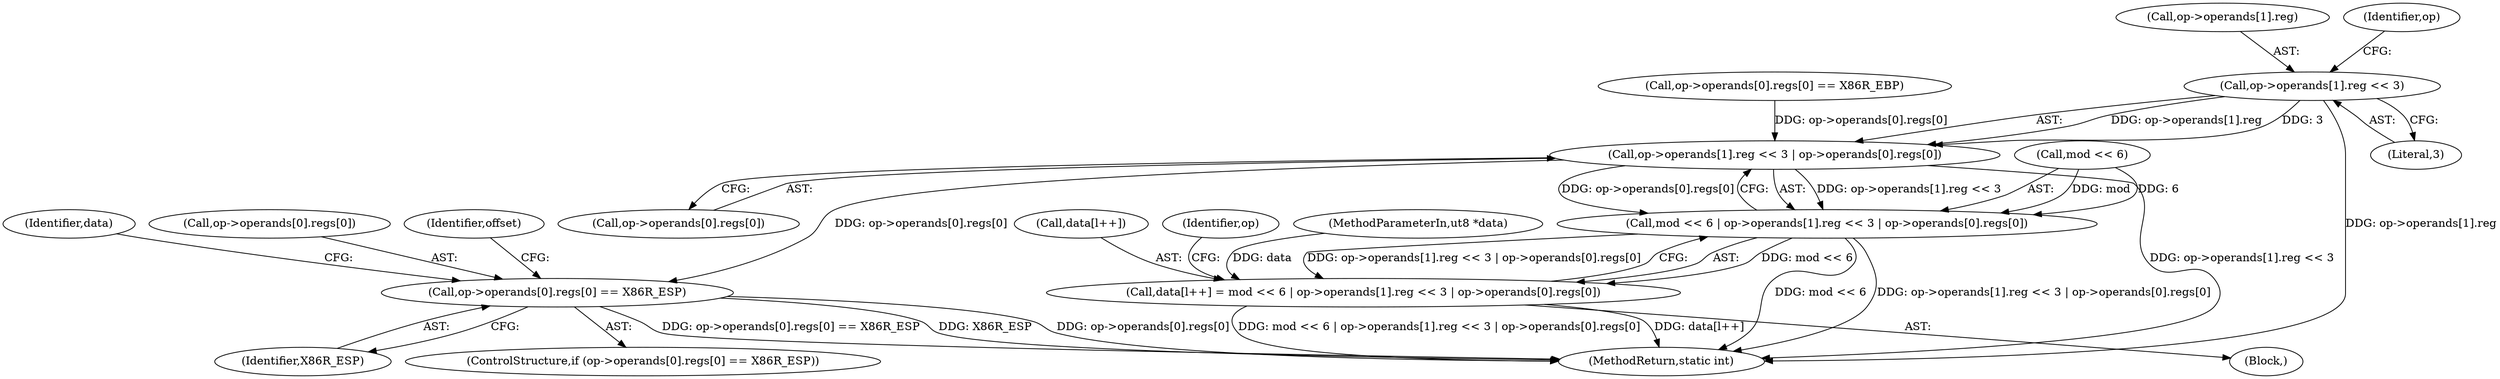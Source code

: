 digraph "0_radare2_f17bfd9f1da05f30f23a4dd05e9d2363e1406948@API" {
"1001911" [label="(Call,op->operands[1].reg << 3)"];
"1001910" [label="(Call,op->operands[1].reg << 3 | op->operands[0].regs[0])"];
"1001906" [label="(Call,mod << 6 | op->operands[1].reg << 3 | op->operands[0].regs[0])"];
"1001901" [label="(Call,data[l++] = mod << 6 | op->operands[1].reg << 3 | op->operands[0].regs[0])"];
"1001930" [label="(Call,op->operands[0].regs[0] == X86R_ESP)"];
"1001910" [label="(Call,op->operands[1].reg << 3 | op->operands[0].regs[0])"];
"1001907" [label="(Call,mod << 6)"];
"1003216" [label="(MethodReturn,static int)"];
"1001944" [label="(Identifier,data)"];
"1001935" [label="(Identifier,op)"];
"1001919" [label="(Literal,3)"];
"1000104" [label="(MethodParameterIn,ut8 *data)"];
"1001906" [label="(Call,mod << 6 | op->operands[1].reg << 3 | op->operands[0].regs[0])"];
"1001920" [label="(Call,op->operands[0].regs[0])"];
"1001886" [label="(Call,op->operands[0].regs[0] == X86R_EBP)"];
"1001811" [label="(Block,)"];
"1001931" [label="(Call,op->operands[0].regs[0])"];
"1001930" [label="(Call,op->operands[0].regs[0] == X86R_ESP)"];
"1001940" [label="(Identifier,X86R_ESP)"];
"1001911" [label="(Call,op->operands[1].reg << 3)"];
"1001912" [label="(Call,op->operands[1].reg)"];
"1001902" [label="(Call,data[l++])"];
"1001929" [label="(ControlStructure,if (op->operands[0].regs[0] == X86R_ESP))"];
"1001901" [label="(Call,data[l++] = mod << 6 | op->operands[1].reg << 3 | op->operands[0].regs[0])"];
"1001949" [label="(Identifier,offset)"];
"1001924" [label="(Identifier,op)"];
"1001911" -> "1001910"  [label="AST: "];
"1001911" -> "1001919"  [label="CFG: "];
"1001912" -> "1001911"  [label="AST: "];
"1001919" -> "1001911"  [label="AST: "];
"1001924" -> "1001911"  [label="CFG: "];
"1001911" -> "1003216"  [label="DDG: op->operands[1].reg"];
"1001911" -> "1001910"  [label="DDG: op->operands[1].reg"];
"1001911" -> "1001910"  [label="DDG: 3"];
"1001910" -> "1001906"  [label="AST: "];
"1001910" -> "1001920"  [label="CFG: "];
"1001920" -> "1001910"  [label="AST: "];
"1001906" -> "1001910"  [label="CFG: "];
"1001910" -> "1003216"  [label="DDG: op->operands[1].reg << 3"];
"1001910" -> "1001906"  [label="DDG: op->operands[1].reg << 3"];
"1001910" -> "1001906"  [label="DDG: op->operands[0].regs[0]"];
"1001886" -> "1001910"  [label="DDG: op->operands[0].regs[0]"];
"1001910" -> "1001930"  [label="DDG: op->operands[0].regs[0]"];
"1001906" -> "1001901"  [label="AST: "];
"1001907" -> "1001906"  [label="AST: "];
"1001901" -> "1001906"  [label="CFG: "];
"1001906" -> "1003216"  [label="DDG: mod << 6"];
"1001906" -> "1003216"  [label="DDG: op->operands[1].reg << 3 | op->operands[0].regs[0]"];
"1001906" -> "1001901"  [label="DDG: mod << 6"];
"1001906" -> "1001901"  [label="DDG: op->operands[1].reg << 3 | op->operands[0].regs[0]"];
"1001907" -> "1001906"  [label="DDG: mod"];
"1001907" -> "1001906"  [label="DDG: 6"];
"1001901" -> "1001811"  [label="AST: "];
"1001902" -> "1001901"  [label="AST: "];
"1001935" -> "1001901"  [label="CFG: "];
"1001901" -> "1003216"  [label="DDG: data[l++]"];
"1001901" -> "1003216"  [label="DDG: mod << 6 | op->operands[1].reg << 3 | op->operands[0].regs[0]"];
"1000104" -> "1001901"  [label="DDG: data"];
"1001930" -> "1001929"  [label="AST: "];
"1001930" -> "1001940"  [label="CFG: "];
"1001931" -> "1001930"  [label="AST: "];
"1001940" -> "1001930"  [label="AST: "];
"1001944" -> "1001930"  [label="CFG: "];
"1001949" -> "1001930"  [label="CFG: "];
"1001930" -> "1003216"  [label="DDG: op->operands[0].regs[0] == X86R_ESP"];
"1001930" -> "1003216"  [label="DDG: X86R_ESP"];
"1001930" -> "1003216"  [label="DDG: op->operands[0].regs[0]"];
}
